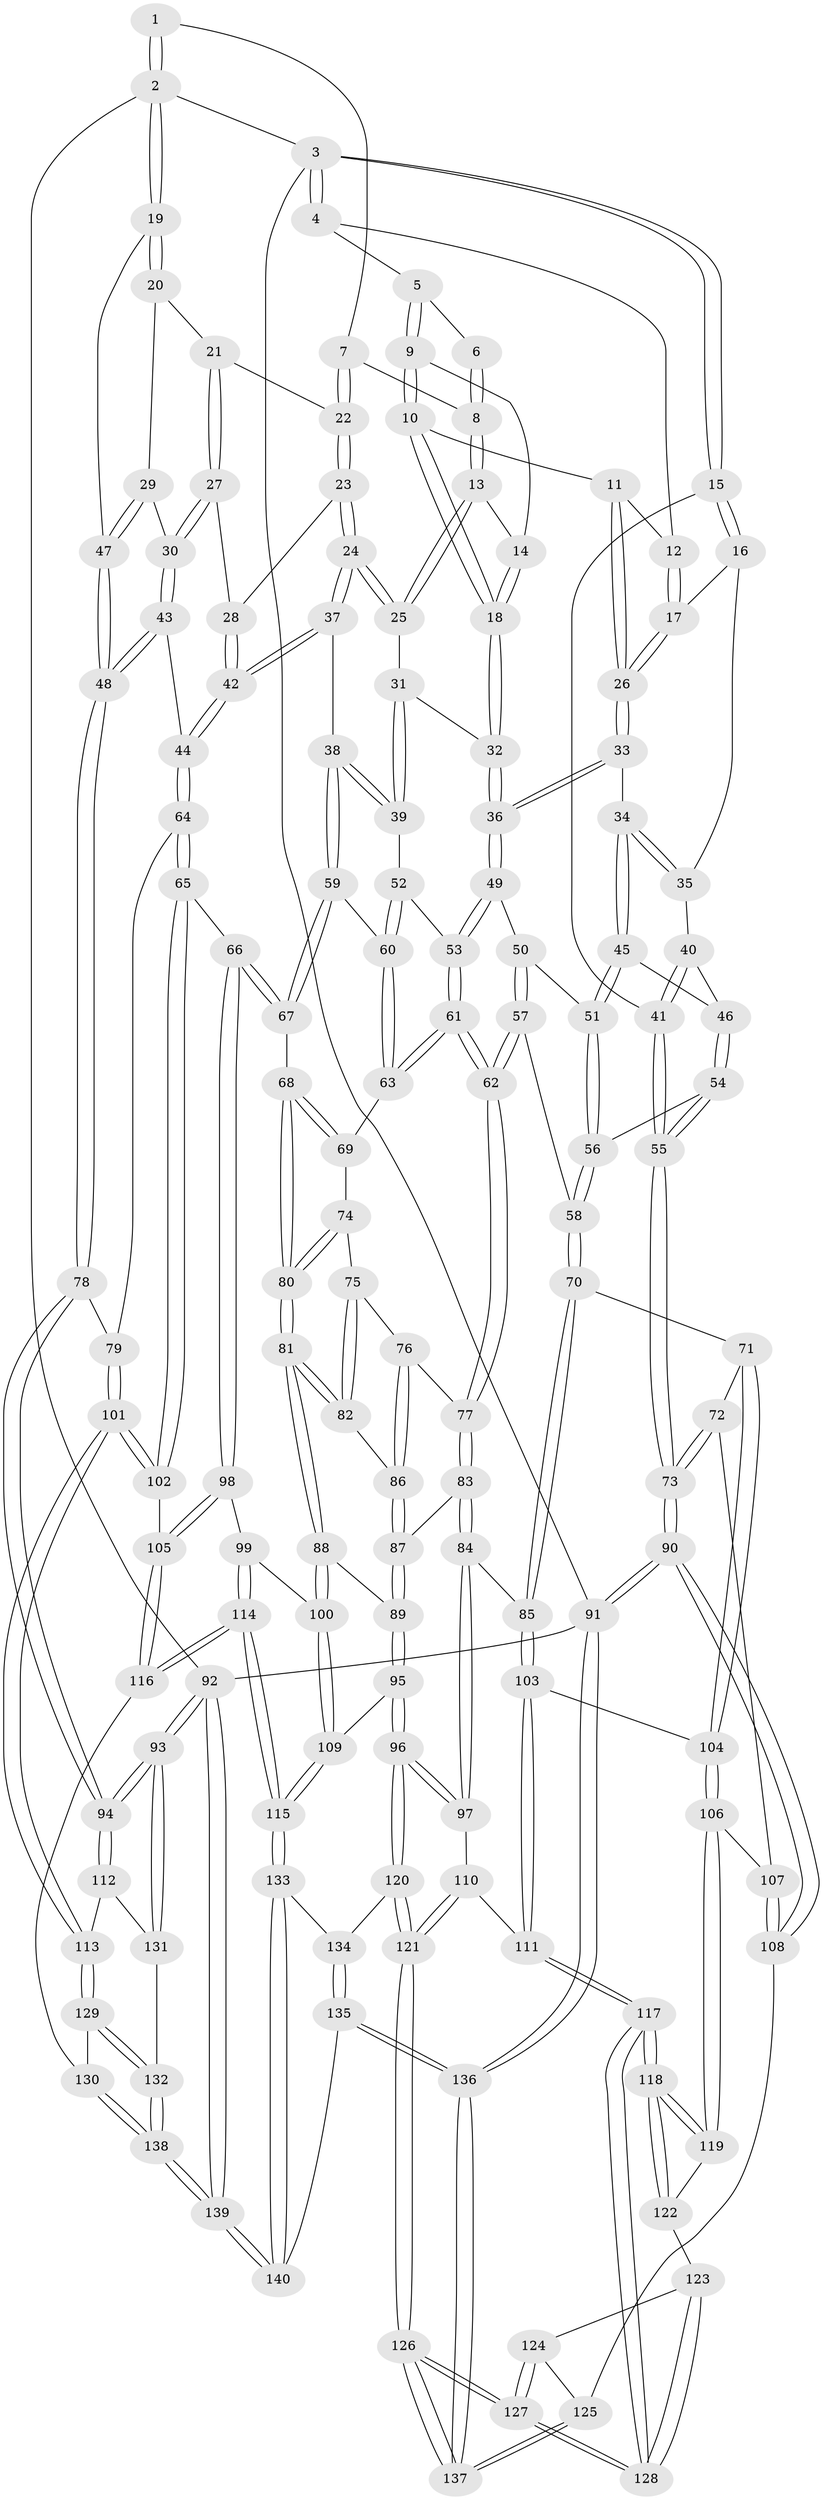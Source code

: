 // coarse degree distribution, {2: 0.08571428571428572, 4: 0.22857142857142856, 3: 0.5714285714285714, 5: 0.08571428571428572, 6: 0.02857142857142857}
// Generated by graph-tools (version 1.1) at 2025/54/03/04/25 22:54:37]
// undirected, 140 vertices, 347 edges
graph export_dot {
  node [color=gray90,style=filled];
  1 [pos="+0.7685578361702243+0"];
  2 [pos="+1+0"];
  3 [pos="+0+0"];
  4 [pos="+0.19535109271292142+0"];
  5 [pos="+0.40035824852022567+0"];
  6 [pos="+0.524311553783302+0"];
  7 [pos="+0.7172517748204866+0.09272051599618937"];
  8 [pos="+0.638093346630232+0.10363599547022868"];
  9 [pos="+0.3951348028373582+0"];
  10 [pos="+0.3501727592857095+0.16157213546785987"];
  11 [pos="+0.23536002509456985+0.14455489304488467"];
  12 [pos="+0.17505320365197805+0.07636609744583275"];
  13 [pos="+0.6091499730073245+0.15085650504693304"];
  14 [pos="+0.5385814343190354+0.12400207948533037"];
  15 [pos="+0+0"];
  16 [pos="+0+0.11869741855407451"];
  17 [pos="+0.0500233281391552+0.13756736321592258"];
  18 [pos="+0.3605688842079352+0.18629458026861506"];
  19 [pos="+1+0"];
  20 [pos="+0.895005938068311+0.09200774597217559"];
  21 [pos="+0.8833599705891092+0.097547448716701"];
  22 [pos="+0.8029538793816268+0.1183024673255385"];
  23 [pos="+0.7438788830603692+0.2579695752532458"];
  24 [pos="+0.6403351722107441+0.27983746651494895"];
  25 [pos="+0.6001200305577296+0.23740106910123224"];
  26 [pos="+0.1455720622426902+0.23024927237582976"];
  27 [pos="+0.825892057681627+0.3006799114117449"];
  28 [pos="+0.8154139620886308+0.3028646003458249"];
  29 [pos="+0.9114702446083295+0.31476250784661625"];
  30 [pos="+0.9100155156490822+0.31510731938496567"];
  31 [pos="+0.5951350043928624+0.23844718771611134"];
  32 [pos="+0.3787442344115699+0.25768761285779207"];
  33 [pos="+0.14889599683201019+0.2995478296896087"];
  34 [pos="+0.14505689512449504+0.3035811548722865"];
  35 [pos="+0.07399749130871361+0.3044790919609449"];
  36 [pos="+0.3584286652425088+0.31454305663034704"];
  37 [pos="+0.6462094009829837+0.4030958939233272"];
  38 [pos="+0.6186983379900839+0.423954092642548"];
  39 [pos="+0.49556901884120025+0.38767346598474084"];
  40 [pos="+0.015148995611844983+0.3337985760582227"];
  41 [pos="+0+0.4034319005288215"];
  42 [pos="+0.7659296386390936+0.454560613216288"];
  43 [pos="+0.8443862879725021+0.46188684739698077"];
  44 [pos="+0.7880997805973685+0.48122713070428486"];
  45 [pos="+0.14259871790170373+0.34957624341858184"];
  46 [pos="+0.07076760996648764+0.3961593477618383"];
  47 [pos="+1+0.3704608887096914"];
  48 [pos="+1+0.4746150465575688"];
  49 [pos="+0.3620185369895449+0.33730517643610186"];
  50 [pos="+0.21612489920839725+0.4030643746006026"];
  51 [pos="+0.14260817104716678+0.34961593699076793"];
  52 [pos="+0.4587403237456348+0.38644809652758216"];
  53 [pos="+0.37321168085730083+0.3738083256823715"];
  54 [pos="+0.04481058147161856+0.4546534031236949"];
  55 [pos="+0+0.4717101278124557"];
  56 [pos="+0.14256237690351142+0.4870736454343107"];
  57 [pos="+0.18542894008712402+0.5277628582347249"];
  58 [pos="+0.17661633915056044+0.530269916392051"];
  59 [pos="+0.6067725887630273+0.44846724310932645"];
  60 [pos="+0.5355340961980162+0.4928069199999445"];
  61 [pos="+0.35812843501229713+0.487208243983419"];
  62 [pos="+0.3416068068427075+0.5110724605865121"];
  63 [pos="+0.5018253507202217+0.5222540707059774"];
  64 [pos="+0.7867872168679921+0.5144720068470855"];
  65 [pos="+0.7028826548219061+0.6360363361168281"];
  66 [pos="+0.6959461936482386+0.6355314496157134"];
  67 [pos="+0.633206002024602+0.6209000576966182"];
  68 [pos="+0.6298075790745323+0.6218453252609628"];
  69 [pos="+0.5091696121317971+0.5393951822530487"];
  70 [pos="+0.13598908848540683+0.6074111536632507"];
  71 [pos="+0.10065688767258443+0.630012500361665"];
  72 [pos="+0+0.6395407886847001"];
  73 [pos="+0+0.615299977062893"];
  74 [pos="+0.49494641875349554+0.5963021901933486"];
  75 [pos="+0.4828478561915783+0.6052496358775594"];
  76 [pos="+0.442678812542122+0.6159460057547708"];
  77 [pos="+0.349459917665601+0.5491149597926934"];
  78 [pos="+1+0.5943947502642906"];
  79 [pos="+0.9229821067331675+0.6288926844511329"];
  80 [pos="+0.5753219392321527+0.6608423073183259"];
  81 [pos="+0.5468967700955585+0.6956288647624087"];
  82 [pos="+0.49916088284447974+0.6578013811016168"];
  83 [pos="+0.3346836239700984+0.6429429003464726"];
  84 [pos="+0.29751735172886484+0.731547223182457"];
  85 [pos="+0.29743664726758223+0.731537657756714"];
  86 [pos="+0.4487149947043315+0.6431317895026212"];
  87 [pos="+0.4378761349057382+0.6771561386531955"];
  88 [pos="+0.5328694014682954+0.7309258424212317"];
  89 [pos="+0.4592793263335682+0.7501744417697268"];
  90 [pos="+0+1"];
  91 [pos="+0+1"];
  92 [pos="+1+1"];
  93 [pos="+1+1"];
  94 [pos="+1+0.7198497574091727"];
  95 [pos="+0.3917695060068334+0.8053328578078153"];
  96 [pos="+0.37431970704730266+0.8115298475297958"];
  97 [pos="+0.3121362184215675+0.7496994385631495"];
  98 [pos="+0.6176136388103811+0.7696494328202663"];
  99 [pos="+0.5786152090846085+0.7827907870542942"];
  100 [pos="+0.5657093188281996+0.7712963704688833"];
  101 [pos="+0.7964721115934251+0.7658739495380252"];
  102 [pos="+0.7935034016191649+0.7652298160864609"];
  103 [pos="+0.16769744162263472+0.7895280581070033"];
  104 [pos="+0.1377579509041882+0.7867961350195053"];
  105 [pos="+0.763157713136569+0.786115843253571"];
  106 [pos="+0.11266845309827207+0.8087369065730938"];
  107 [pos="+0.044376797912334814+0.7820425115311356"];
  108 [pos="+0+0.928265497350515"];
  109 [pos="+0.49372465059353976+0.8533946052256232"];
  110 [pos="+0.22593175580823174+0.8509039324024612"];
  111 [pos="+0.2043677044977782+0.8515400154918533"];
  112 [pos="+0.8877195874327589+0.7970236482987265"];
  113 [pos="+0.8132065590873389+0.7822960346625498"];
  114 [pos="+0.6140486766623864+0.9217266304589306"];
  115 [pos="+0.5957835916484235+0.9443873850308003"];
  116 [pos="+0.6591268284946852+0.9038962706246334"];
  117 [pos="+0.1899386345201587+0.9227138851776842"];
  118 [pos="+0.18633375420258338+0.9188739880197127"];
  119 [pos="+0.11031738126917248+0.8169214351924541"];
  120 [pos="+0.37257112126340297+0.8198636863866834"];
  121 [pos="+0.3143105552309889+0.8967609576069968"];
  122 [pos="+0.08054845248192033+0.8652673908736006"];
  123 [pos="+0.06767207607649167+0.8817920573810327"];
  124 [pos="+0.004252696723124651+0.9121968085672696"];
  125 [pos="+0+0.9181049200560992"];
  126 [pos="+0.238984800030073+1"];
  127 [pos="+0.22904039215166272+1"];
  128 [pos="+0.20864324201894663+1"];
  129 [pos="+0.8365699078362748+0.9088208260597406"];
  130 [pos="+0.7320032938701221+0.9406161212840851"];
  131 [pos="+0.9490000451696373+0.8785840408384648"];
  132 [pos="+0.8517721589279508+0.9336543708047653"];
  133 [pos="+0.5448985035709637+1"];
  134 [pos="+0.3944447800065986+0.8566131805640157"];
  135 [pos="+0.37861931634835355+1"];
  136 [pos="+0.26257890891464514+1"];
  137 [pos="+0.24231334853825562+1"];
  138 [pos="+0.9490482653617635+1"];
  139 [pos="+0.9956622777758626+1"];
  140 [pos="+0.5231942992411758+1"];
  1 -- 2;
  1 -- 2;
  1 -- 7;
  2 -- 3;
  2 -- 19;
  2 -- 19;
  2 -- 92;
  3 -- 4;
  3 -- 4;
  3 -- 15;
  3 -- 15;
  3 -- 91;
  4 -- 5;
  4 -- 12;
  5 -- 6;
  5 -- 9;
  5 -- 9;
  6 -- 8;
  6 -- 8;
  7 -- 8;
  7 -- 22;
  7 -- 22;
  8 -- 13;
  8 -- 13;
  9 -- 10;
  9 -- 10;
  9 -- 14;
  10 -- 11;
  10 -- 18;
  10 -- 18;
  11 -- 12;
  11 -- 26;
  11 -- 26;
  12 -- 17;
  12 -- 17;
  13 -- 14;
  13 -- 25;
  13 -- 25;
  14 -- 18;
  14 -- 18;
  15 -- 16;
  15 -- 16;
  15 -- 41;
  16 -- 17;
  16 -- 35;
  17 -- 26;
  17 -- 26;
  18 -- 32;
  18 -- 32;
  19 -- 20;
  19 -- 20;
  19 -- 47;
  20 -- 21;
  20 -- 29;
  21 -- 22;
  21 -- 27;
  21 -- 27;
  22 -- 23;
  22 -- 23;
  23 -- 24;
  23 -- 24;
  23 -- 28;
  24 -- 25;
  24 -- 25;
  24 -- 37;
  24 -- 37;
  25 -- 31;
  26 -- 33;
  26 -- 33;
  27 -- 28;
  27 -- 30;
  27 -- 30;
  28 -- 42;
  28 -- 42;
  29 -- 30;
  29 -- 47;
  29 -- 47;
  30 -- 43;
  30 -- 43;
  31 -- 32;
  31 -- 39;
  31 -- 39;
  32 -- 36;
  32 -- 36;
  33 -- 34;
  33 -- 36;
  33 -- 36;
  34 -- 35;
  34 -- 35;
  34 -- 45;
  34 -- 45;
  35 -- 40;
  36 -- 49;
  36 -- 49;
  37 -- 38;
  37 -- 42;
  37 -- 42;
  38 -- 39;
  38 -- 39;
  38 -- 59;
  38 -- 59;
  39 -- 52;
  40 -- 41;
  40 -- 41;
  40 -- 46;
  41 -- 55;
  41 -- 55;
  42 -- 44;
  42 -- 44;
  43 -- 44;
  43 -- 48;
  43 -- 48;
  44 -- 64;
  44 -- 64;
  45 -- 46;
  45 -- 51;
  45 -- 51;
  46 -- 54;
  46 -- 54;
  47 -- 48;
  47 -- 48;
  48 -- 78;
  48 -- 78;
  49 -- 50;
  49 -- 53;
  49 -- 53;
  50 -- 51;
  50 -- 57;
  50 -- 57;
  51 -- 56;
  51 -- 56;
  52 -- 53;
  52 -- 60;
  52 -- 60;
  53 -- 61;
  53 -- 61;
  54 -- 55;
  54 -- 55;
  54 -- 56;
  55 -- 73;
  55 -- 73;
  56 -- 58;
  56 -- 58;
  57 -- 58;
  57 -- 62;
  57 -- 62;
  58 -- 70;
  58 -- 70;
  59 -- 60;
  59 -- 67;
  59 -- 67;
  60 -- 63;
  60 -- 63;
  61 -- 62;
  61 -- 62;
  61 -- 63;
  61 -- 63;
  62 -- 77;
  62 -- 77;
  63 -- 69;
  64 -- 65;
  64 -- 65;
  64 -- 79;
  65 -- 66;
  65 -- 102;
  65 -- 102;
  66 -- 67;
  66 -- 67;
  66 -- 98;
  66 -- 98;
  67 -- 68;
  68 -- 69;
  68 -- 69;
  68 -- 80;
  68 -- 80;
  69 -- 74;
  70 -- 71;
  70 -- 85;
  70 -- 85;
  71 -- 72;
  71 -- 104;
  71 -- 104;
  72 -- 73;
  72 -- 73;
  72 -- 107;
  73 -- 90;
  73 -- 90;
  74 -- 75;
  74 -- 80;
  74 -- 80;
  75 -- 76;
  75 -- 82;
  75 -- 82;
  76 -- 77;
  76 -- 86;
  76 -- 86;
  77 -- 83;
  77 -- 83;
  78 -- 79;
  78 -- 94;
  78 -- 94;
  79 -- 101;
  79 -- 101;
  80 -- 81;
  80 -- 81;
  81 -- 82;
  81 -- 82;
  81 -- 88;
  81 -- 88;
  82 -- 86;
  83 -- 84;
  83 -- 84;
  83 -- 87;
  84 -- 85;
  84 -- 97;
  84 -- 97;
  85 -- 103;
  85 -- 103;
  86 -- 87;
  86 -- 87;
  87 -- 89;
  87 -- 89;
  88 -- 89;
  88 -- 100;
  88 -- 100;
  89 -- 95;
  89 -- 95;
  90 -- 91;
  90 -- 91;
  90 -- 108;
  90 -- 108;
  91 -- 136;
  91 -- 136;
  91 -- 92;
  92 -- 93;
  92 -- 93;
  92 -- 139;
  92 -- 139;
  93 -- 94;
  93 -- 94;
  93 -- 131;
  93 -- 131;
  94 -- 112;
  94 -- 112;
  95 -- 96;
  95 -- 96;
  95 -- 109;
  96 -- 97;
  96 -- 97;
  96 -- 120;
  96 -- 120;
  97 -- 110;
  98 -- 99;
  98 -- 105;
  98 -- 105;
  99 -- 100;
  99 -- 114;
  99 -- 114;
  100 -- 109;
  100 -- 109;
  101 -- 102;
  101 -- 102;
  101 -- 113;
  101 -- 113;
  102 -- 105;
  103 -- 104;
  103 -- 111;
  103 -- 111;
  104 -- 106;
  104 -- 106;
  105 -- 116;
  105 -- 116;
  106 -- 107;
  106 -- 119;
  106 -- 119;
  107 -- 108;
  107 -- 108;
  108 -- 125;
  109 -- 115;
  109 -- 115;
  110 -- 111;
  110 -- 121;
  110 -- 121;
  111 -- 117;
  111 -- 117;
  112 -- 113;
  112 -- 131;
  113 -- 129;
  113 -- 129;
  114 -- 115;
  114 -- 115;
  114 -- 116;
  114 -- 116;
  115 -- 133;
  115 -- 133;
  116 -- 130;
  117 -- 118;
  117 -- 118;
  117 -- 128;
  117 -- 128;
  118 -- 119;
  118 -- 119;
  118 -- 122;
  118 -- 122;
  119 -- 122;
  120 -- 121;
  120 -- 121;
  120 -- 134;
  121 -- 126;
  121 -- 126;
  122 -- 123;
  123 -- 124;
  123 -- 128;
  123 -- 128;
  124 -- 125;
  124 -- 127;
  124 -- 127;
  125 -- 137;
  125 -- 137;
  126 -- 127;
  126 -- 127;
  126 -- 137;
  126 -- 137;
  127 -- 128;
  127 -- 128;
  129 -- 130;
  129 -- 132;
  129 -- 132;
  130 -- 138;
  130 -- 138;
  131 -- 132;
  132 -- 138;
  132 -- 138;
  133 -- 134;
  133 -- 140;
  133 -- 140;
  134 -- 135;
  134 -- 135;
  135 -- 136;
  135 -- 136;
  135 -- 140;
  136 -- 137;
  136 -- 137;
  138 -- 139;
  138 -- 139;
  139 -- 140;
  139 -- 140;
}
